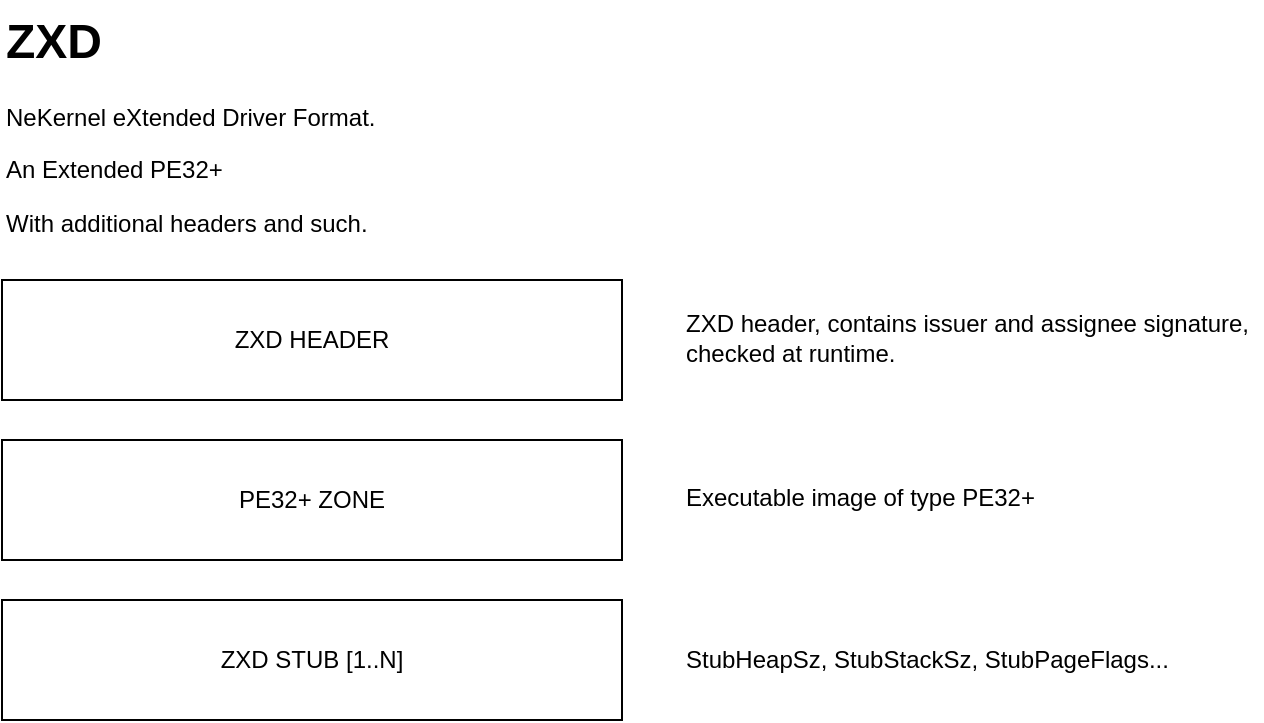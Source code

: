 <mxfile>
    <diagram name="Page-1" id="PApGwmLcT2JRCILoETeI">
        <mxGraphModel dx="960" dy="709" grid="1" gridSize="10" guides="1" tooltips="1" connect="1" arrows="1" fold="1" page="1" pageScale="1" pageWidth="850" pageHeight="1100" math="0" shadow="0">
            <root>
                <mxCell id="0"/>
                <mxCell id="1" parent="0"/>
                <mxCell id="5xbXWvOdvmnQnRAweQaM-1" value="&lt;h1 style=&quot;margin-top: 0px;&quot;&gt;ZXD&lt;/h1&gt;&lt;p&gt;NeKernel eXtended Driver Format.&lt;/p&gt;&lt;p&gt;An Extended PE32+&lt;/p&gt;&lt;p&gt;With additional headers and such.&lt;/p&gt;" style="text;html=1;whiteSpace=wrap;overflow=hidden;rounded=0;" parent="1" vertex="1">
                    <mxGeometry x="40" y="40" width="210" height="130" as="geometry"/>
                </mxCell>
                <mxCell id="5xbXWvOdvmnQnRAweQaM-2" value="ZXD HEADER" style="rounded=0;whiteSpace=wrap;html=1;" parent="1" vertex="1">
                    <mxGeometry x="40" y="180" width="310" height="60" as="geometry"/>
                </mxCell>
                <mxCell id="5xbXWvOdvmnQnRAweQaM-3" value="PE32+ ZONE" style="rounded=0;whiteSpace=wrap;html=1;" parent="1" vertex="1">
                    <mxGeometry x="40" y="260" width="310" height="60" as="geometry"/>
                </mxCell>
                <mxCell id="5xbXWvOdvmnQnRAweQaM-4" value="ZXD STUB [1..N]" style="rounded=0;whiteSpace=wrap;html=1;" parent="1" vertex="1">
                    <mxGeometry x="40" y="340" width="310" height="60" as="geometry"/>
                </mxCell>
                <mxCell id="FgewEam9b60nFajCTQDb-1" value="StubHeapSz, StubStackSz, StubPageFlags..." style="text;html=1;align=left;verticalAlign=middle;whiteSpace=wrap;rounded=0;" parent="1" vertex="1">
                    <mxGeometry x="380" y="355" width="290" height="30" as="geometry"/>
                </mxCell>
                <mxCell id="FgewEam9b60nFajCTQDb-2" value="Executable image of type PE32+&amp;nbsp;" style="text;html=1;align=left;verticalAlign=middle;whiteSpace=wrap;rounded=0;" parent="1" vertex="1">
                    <mxGeometry x="380" y="274" width="290" height="30" as="geometry"/>
                </mxCell>
                <mxCell id="FgewEam9b60nFajCTQDb-5" value="ZXD header, contains issuer and assignee signature, checked at runtime." style="text;html=1;align=left;verticalAlign=middle;whiteSpace=wrap;rounded=0;" parent="1" vertex="1">
                    <mxGeometry x="380" y="194" width="290" height="30" as="geometry"/>
                </mxCell>
            </root>
        </mxGraphModel>
    </diagram>
</mxfile>